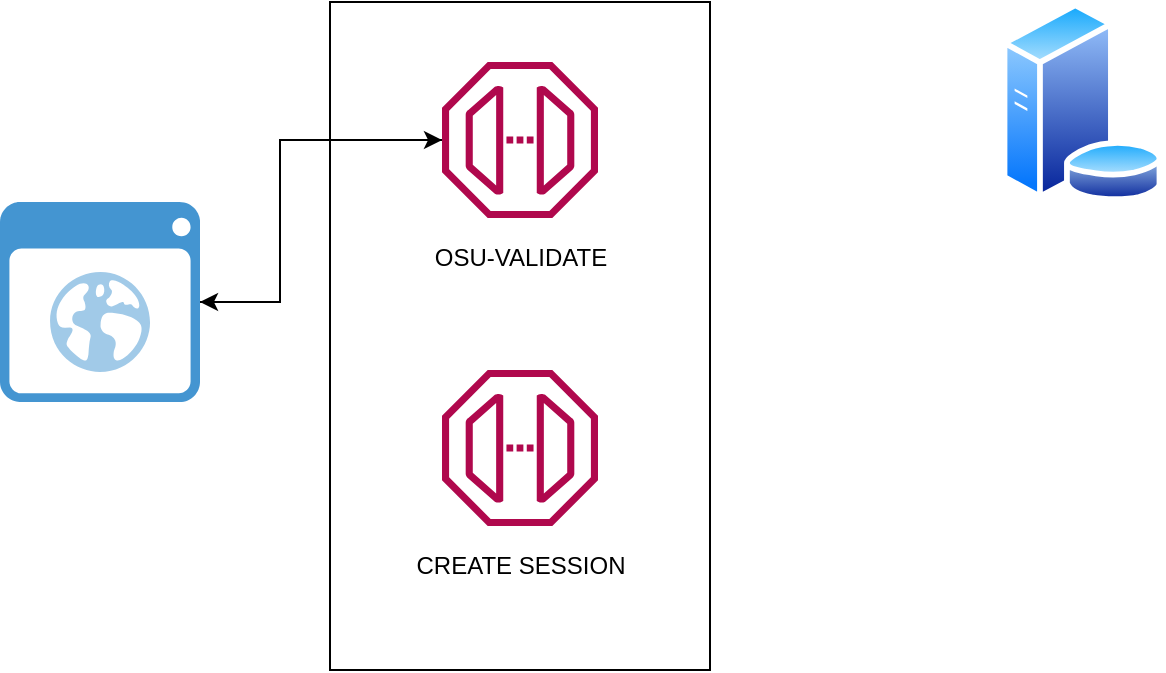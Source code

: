 <mxfile version="16.1.0" type="github">
  <diagram id="Ht1M8jgEwFfnCIfOTk4-" name="Page-1">
    <mxGraphModel dx="1426" dy="946" grid="1" gridSize="10" guides="1" tooltips="1" connect="1" arrows="1" fold="1" page="1" pageScale="1" pageWidth="1169" pageHeight="827" math="0" shadow="0">
      <root>
        <mxCell id="0" />
        <mxCell id="1" parent="0" />
        <mxCell id="2NDLf1Hz4DVKDM8EWIT5-9" value="" style="rounded=0;whiteSpace=wrap;html=1;direction=south;" vertex="1" parent="1">
          <mxGeometry x="225" y="60" width="190" height="334" as="geometry" />
        </mxCell>
        <mxCell id="2NDLf1Hz4DVKDM8EWIT5-12" style="edgeStyle=orthogonalEdgeStyle;rounded=0;orthogonalLoop=1;jettySize=auto;html=1;" edge="1" parent="1" source="2NDLf1Hz4DVKDM8EWIT5-3" target="2NDLf1Hz4DVKDM8EWIT5-10">
          <mxGeometry relative="1" as="geometry">
            <Array as="points">
              <mxPoint x="200" y="129" />
              <mxPoint x="200" y="210" />
            </Array>
          </mxGeometry>
        </mxCell>
        <mxCell id="2NDLf1Hz4DVKDM8EWIT5-3" value="" style="sketch=0;outlineConnect=0;fontColor=#232F3E;gradientColor=none;fillColor=#B0084D;strokeColor=none;dashed=0;verticalLabelPosition=bottom;verticalAlign=top;align=center;html=1;fontSize=12;fontStyle=0;aspect=fixed;pointerEvents=1;shape=mxgraph.aws4.endpoint;" vertex="1" parent="1">
          <mxGeometry x="281" y="90" width="78" height="78" as="geometry" />
        </mxCell>
        <mxCell id="2NDLf1Hz4DVKDM8EWIT5-4" value="OSU-VALIDATE" style="text;html=1;resizable=0;autosize=1;align=center;verticalAlign=middle;points=[];fillColor=none;strokeColor=none;rounded=0;" vertex="1" parent="1">
          <mxGeometry x="270" y="178" width="100" height="20" as="geometry" />
        </mxCell>
        <mxCell id="2NDLf1Hz4DVKDM8EWIT5-5" value="" style="sketch=0;outlineConnect=0;fontColor=#232F3E;gradientColor=none;fillColor=#B0084D;strokeColor=none;dashed=0;verticalLabelPosition=bottom;verticalAlign=top;align=center;html=1;fontSize=12;fontStyle=0;aspect=fixed;pointerEvents=1;shape=mxgraph.aws4.endpoint;" vertex="1" parent="1">
          <mxGeometry x="281" y="244" width="78" height="78" as="geometry" />
        </mxCell>
        <mxCell id="2NDLf1Hz4DVKDM8EWIT5-6" value="CREATE SESSION" style="text;html=1;resizable=0;autosize=1;align=center;verticalAlign=middle;points=[];fillColor=none;strokeColor=none;rounded=0;" vertex="1" parent="1">
          <mxGeometry x="260" y="332" width="120" height="20" as="geometry" />
        </mxCell>
        <mxCell id="2NDLf1Hz4DVKDM8EWIT5-7" value="" style="aspect=fixed;perimeter=ellipsePerimeter;html=1;align=center;shadow=0;dashed=0;spacingTop=3;image;image=img/lib/active_directory/database_server.svg;" vertex="1" parent="1">
          <mxGeometry x="560" y="60" width="82" height="100" as="geometry" />
        </mxCell>
        <mxCell id="2NDLf1Hz4DVKDM8EWIT5-11" style="edgeStyle=orthogonalEdgeStyle;rounded=0;orthogonalLoop=1;jettySize=auto;html=1;" edge="1" parent="1" source="2NDLf1Hz4DVKDM8EWIT5-10" target="2NDLf1Hz4DVKDM8EWIT5-3">
          <mxGeometry relative="1" as="geometry">
            <Array as="points">
              <mxPoint x="200" y="210" />
              <mxPoint x="200" y="129" />
            </Array>
          </mxGeometry>
        </mxCell>
        <mxCell id="2NDLf1Hz4DVKDM8EWIT5-10" value="" style="shadow=0;dashed=0;html=1;strokeColor=none;fillColor=#4495D1;labelPosition=center;verticalLabelPosition=bottom;verticalAlign=top;align=center;outlineConnect=0;shape=mxgraph.veeam.2d.web_ui;" vertex="1" parent="1">
          <mxGeometry x="60" y="160" width="100" height="100" as="geometry" />
        </mxCell>
      </root>
    </mxGraphModel>
  </diagram>
</mxfile>
